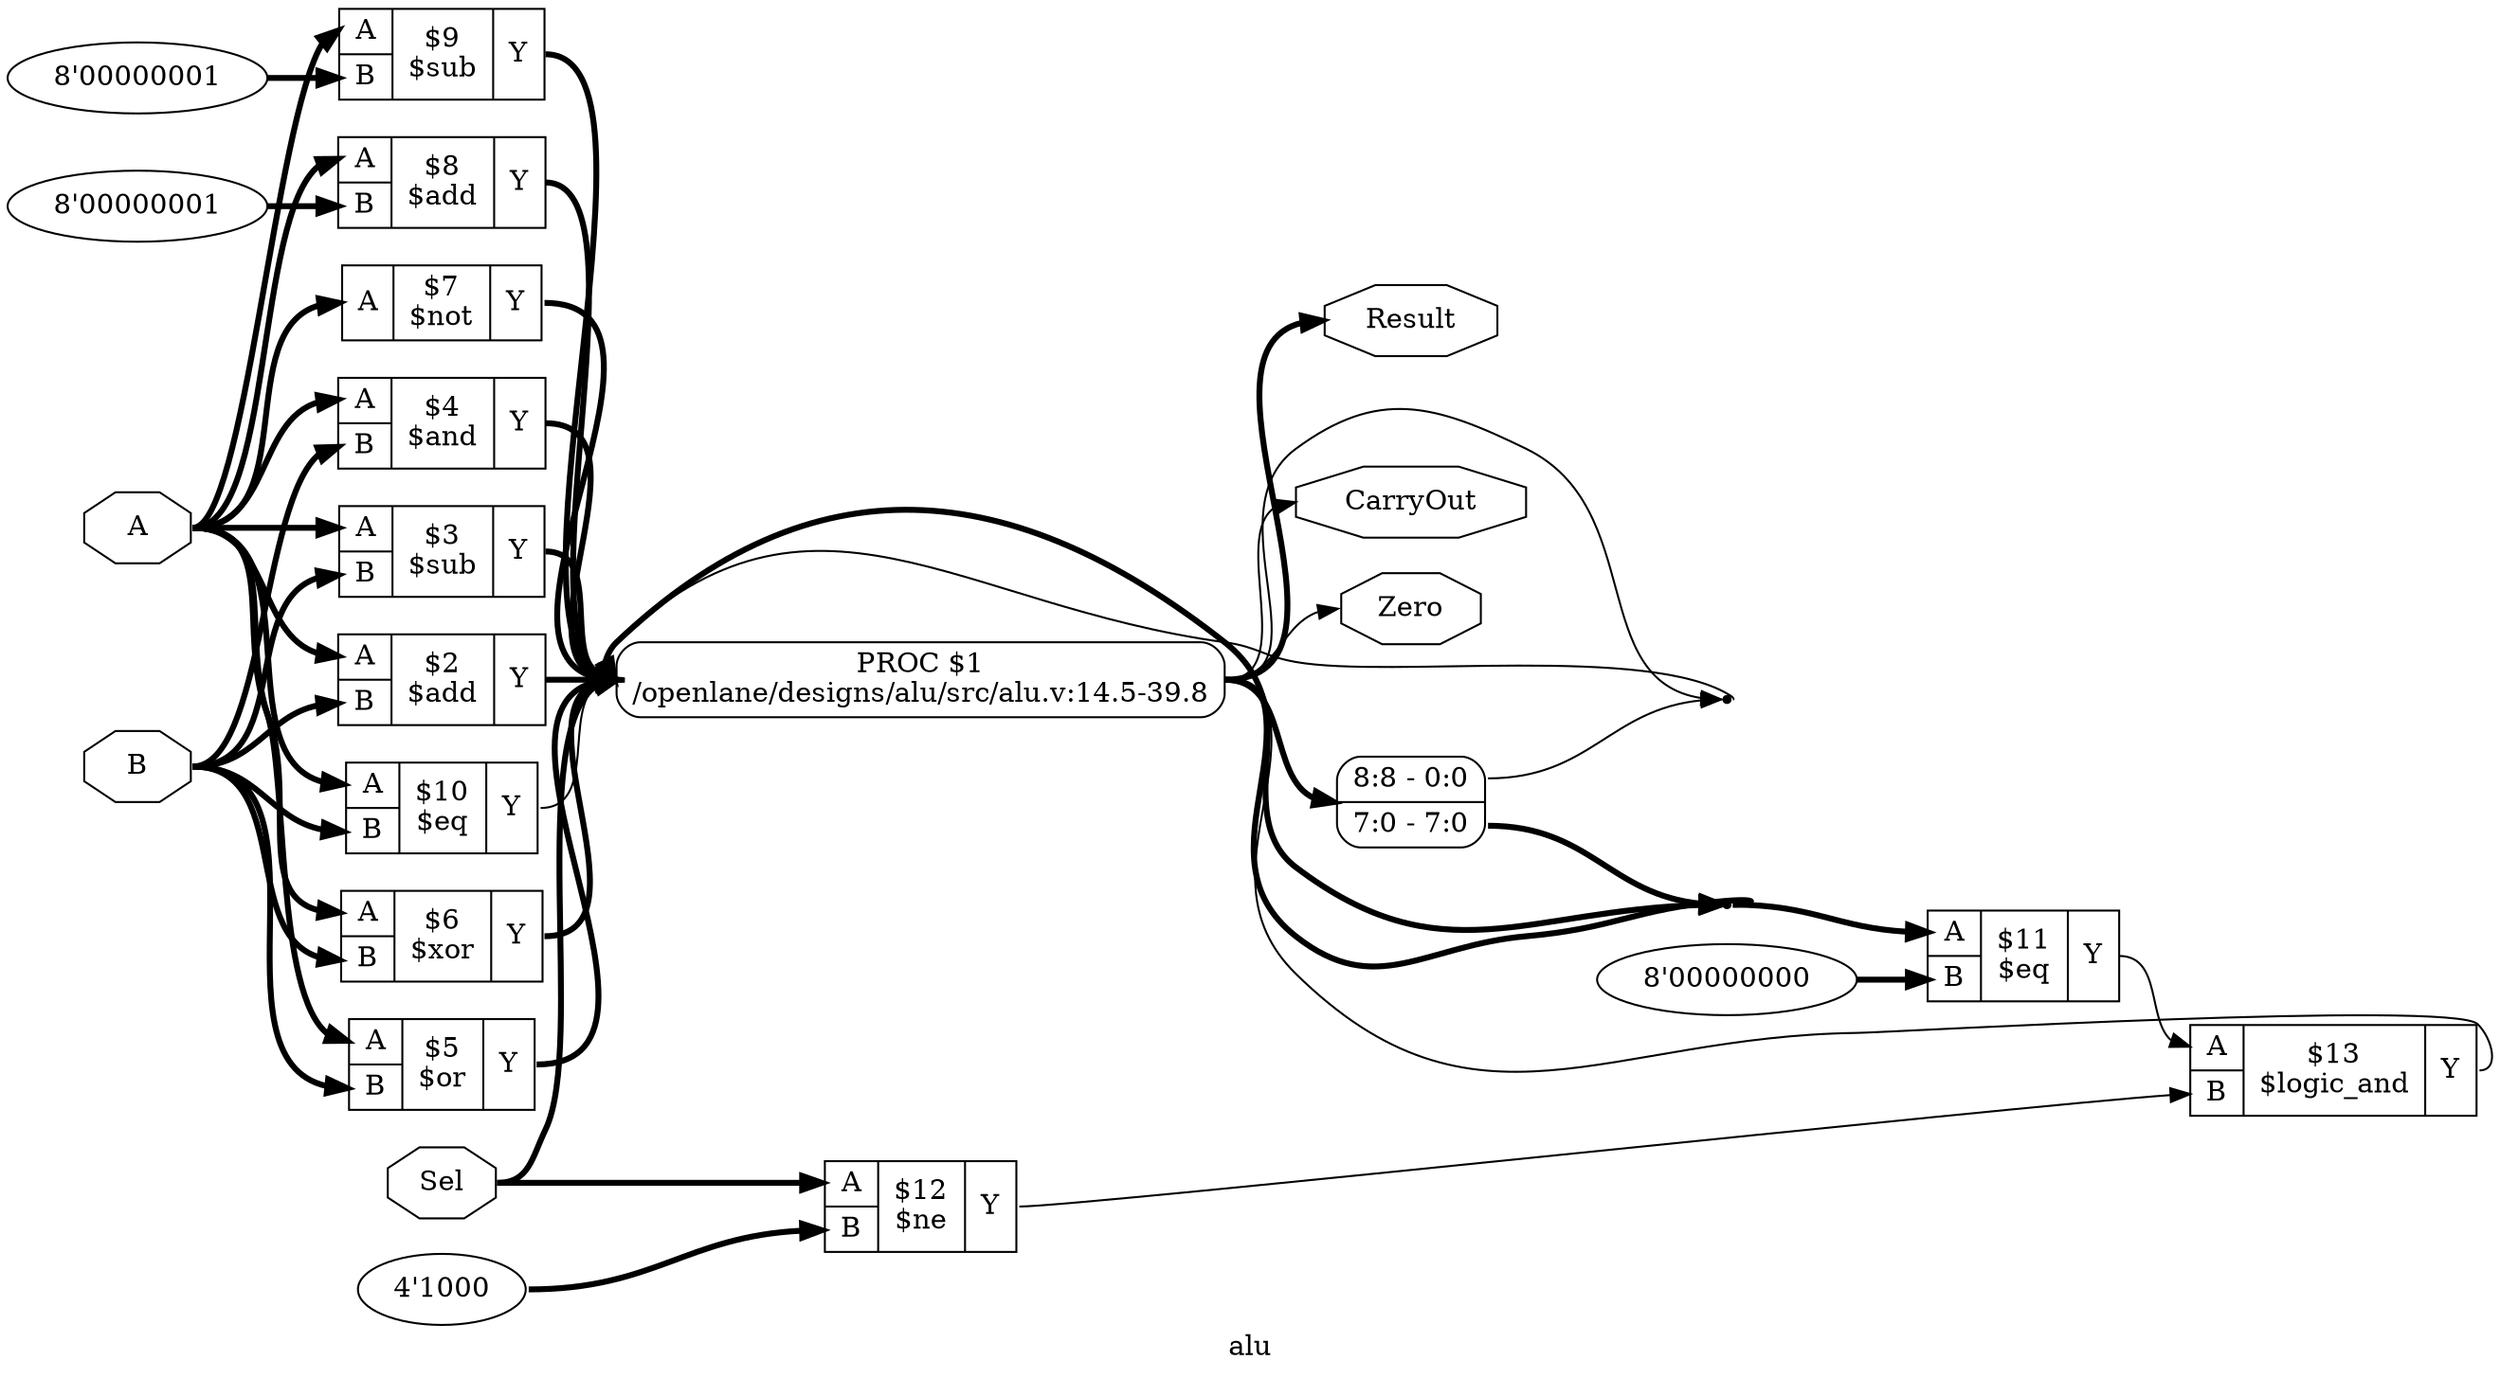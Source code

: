digraph "alu" {
label="alu";
rankdir="LR";
remincross=true;
n21 [ shape=octagon, label="Zero", color="black", fontcolor="black" ];
n22 [ shape=octagon, label="CarryOut", color="black", fontcolor="black" ];
n23 [ shape=octagon, label="Result", color="black", fontcolor="black" ];
n24 [ shape=octagon, label="Sel", color="black", fontcolor="black" ];
n25 [ shape=octagon, label="B", color="black", fontcolor="black" ];
n26 [ shape=octagon, label="A", color="black", fontcolor="black" ];
c28 [ shape=record, label="{{<p26> A|<p25> B}|$13\n$logic_and|{<p27> Y}}",  ];
v0 [ label="4'1000" ];
c29 [ shape=record, label="{{<p26> A|<p25> B}|$12\n$ne|{<p27> Y}}",  ];
v1 [ label="8'00000000" ];
c30 [ shape=record, label="{{<p26> A|<p25> B}|$11\n$eq|{<p27> Y}}",  ];
c31 [ shape=record, label="{{<p26> A|<p25> B}|$10\n$eq|{<p27> Y}}",  ];
v2 [ label="8'00000001" ];
c32 [ shape=record, label="{{<p26> A|<p25> B}|$9\n$sub|{<p27> Y}}",  ];
v3 [ label="8'00000001" ];
c33 [ shape=record, label="{{<p26> A|<p25> B}|$8\n$add|{<p27> Y}}",  ];
c34 [ shape=record, label="{{<p26> A}|$7\n$not|{<p27> Y}}",  ];
c35 [ shape=record, label="{{<p26> A|<p25> B}|$6\n$xor|{<p27> Y}}",  ];
c36 [ shape=record, label="{{<p26> A|<p25> B}|$5\n$or|{<p27> Y}}",  ];
c37 [ shape=record, label="{{<p26> A|<p25> B}|$4\n$and|{<p27> Y}}",  ];
c38 [ shape=record, label="{{<p26> A|<p25> B}|$3\n$sub|{<p27> Y}}",  ];
c39 [ shape=record, label="{{<p26> A|<p25> B}|$2\n$add|{<p27> Y}}",  ];
x5 [ shape=record, style=rounded, label="<s1> 8:8 - 0:0 |<s0> 7:0 - 7:0 ", color="black", fontcolor="black" ];
p4 [shape=box, style=rounded, label="PROC $1\n/openlane/designs/alu/src/alu.v:14.5-39.8"];
c35:p27:e -> p4:w [color="black", fontcolor="black", style="setlinewidth(3)", label=""];
c36:p27:e -> p4:w [color="black", fontcolor="black", style="setlinewidth(3)", label=""];
c37:p27:e -> p4:w [color="black", fontcolor="black", style="setlinewidth(3)", label=""];
c38:p27:e -> p4:w [color="black", fontcolor="black", style="setlinewidth(3)", label=""];
c39:p27:e -> p4:w [color="black", fontcolor="black", style="setlinewidth(3)", label=""];
n16 [ shape=point ];
p4:e -> n16:w [color="black", fontcolor="black", label=""];
x5:s1:e -> n16:w [color="black", fontcolor="black", label=""];
n16:e -> p4:w [color="black", fontcolor="black", label=""];
n17 [ shape=point ];
p4:e -> n17:w [color="black", fontcolor="black", style="setlinewidth(3)", label=""];
x5:s0:e -> n17:w [color="black", fontcolor="black", style="setlinewidth(3)", label=""];
n17:e -> c30:p26:w [color="black", fontcolor="black", style="setlinewidth(3)", label=""];
n17:e -> p4:w [color="black", fontcolor="black", style="setlinewidth(3)", label=""];
c28:p27:e -> p4:w [color="black", fontcolor="black", label=""];
p4:e -> n21:w [color="black", fontcolor="black", label=""];
p4:e -> n22:w [color="black", fontcolor="black", label=""];
p4:e -> n23:w [color="black", fontcolor="black", style="setlinewidth(3)", label=""];
n24:e -> c29:p26:w [color="black", fontcolor="black", style="setlinewidth(3)", label=""];
n24:e -> p4:w [color="black", fontcolor="black", style="setlinewidth(3)", label=""];
n25:e -> c31:p25:w [color="black", fontcolor="black", style="setlinewidth(3)", label=""];
n25:e -> c35:p25:w [color="black", fontcolor="black", style="setlinewidth(3)", label=""];
n25:e -> c36:p25:w [color="black", fontcolor="black", style="setlinewidth(3)", label=""];
n25:e -> c37:p25:w [color="black", fontcolor="black", style="setlinewidth(3)", label=""];
n25:e -> c38:p25:w [color="black", fontcolor="black", style="setlinewidth(3)", label=""];
n25:e -> c39:p25:w [color="black", fontcolor="black", style="setlinewidth(3)", label=""];
n26:e -> c31:p26:w [color="black", fontcolor="black", style="setlinewidth(3)", label=""];
n26:e -> c32:p26:w [color="black", fontcolor="black", style="setlinewidth(3)", label=""];
n26:e -> c33:p26:w [color="black", fontcolor="black", style="setlinewidth(3)", label=""];
n26:e -> c34:p26:w [color="black", fontcolor="black", style="setlinewidth(3)", label=""];
n26:e -> c35:p26:w [color="black", fontcolor="black", style="setlinewidth(3)", label=""];
n26:e -> c36:p26:w [color="black", fontcolor="black", style="setlinewidth(3)", label=""];
n26:e -> c37:p26:w [color="black", fontcolor="black", style="setlinewidth(3)", label=""];
n26:e -> c38:p26:w [color="black", fontcolor="black", style="setlinewidth(3)", label=""];
n26:e -> c39:p26:w [color="black", fontcolor="black", style="setlinewidth(3)", label=""];
c29:p27:e -> c28:p25:w [color="black", fontcolor="black", label=""];
c30:p27:e -> c28:p26:w [color="black", fontcolor="black", label=""];
c31:p27:e -> p4:w [color="black", fontcolor="black", label=""];
c32:p27:e -> p4:w [color="black", fontcolor="black", style="setlinewidth(3)", label=""];
c33:p27:e -> p4:w [color="black", fontcolor="black", style="setlinewidth(3)", label=""];
c34:p27:e -> p4:w [color="black", fontcolor="black", style="setlinewidth(3)", label=""];
v0:e -> c29:p25:w [color="black", fontcolor="black", style="setlinewidth(3)", label=""];
v1:e -> c30:p25:w [color="black", fontcolor="black", style="setlinewidth(3)", label=""];
v2:e -> c32:p25:w [color="black", fontcolor="black", style="setlinewidth(3)", label=""];
v3:e -> c33:p25:w [color="black", fontcolor="black", style="setlinewidth(3)", label=""];
p4:e -> x5:w [color="black", fontcolor="black", style="setlinewidth(3)", label=""];
}
